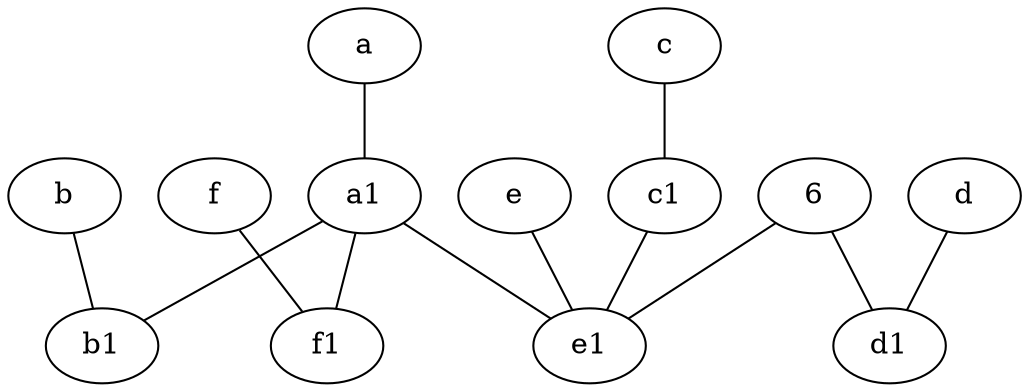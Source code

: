 graph {
	node [labelfontsize=50]
	a1 [labelfontsize=50 pos="8,3!"]
	c1 [labelfontsize=50 pos="4.5,3!"]
	b1 [labelfontsize=50 pos="9,4!"]
	e [labelfontsize=50 pos="7,9!"]
	d1 [labelfontsize=50 pos="3,5!"]
	6 [labelfontsize=50]
	f1 [labelfontsize=50 pos="3,8!"]
	e1 [labelfontsize=50 pos="7,7!"]
	6 -- d1
	b -- b1
	d -- d1
	c -- c1
	c1 -- e1
	a -- a1
	6 -- e1
	f -- f1
	a1 -- b1
	a1 -- f1
	e -- e1
	a1 -- e1
}
